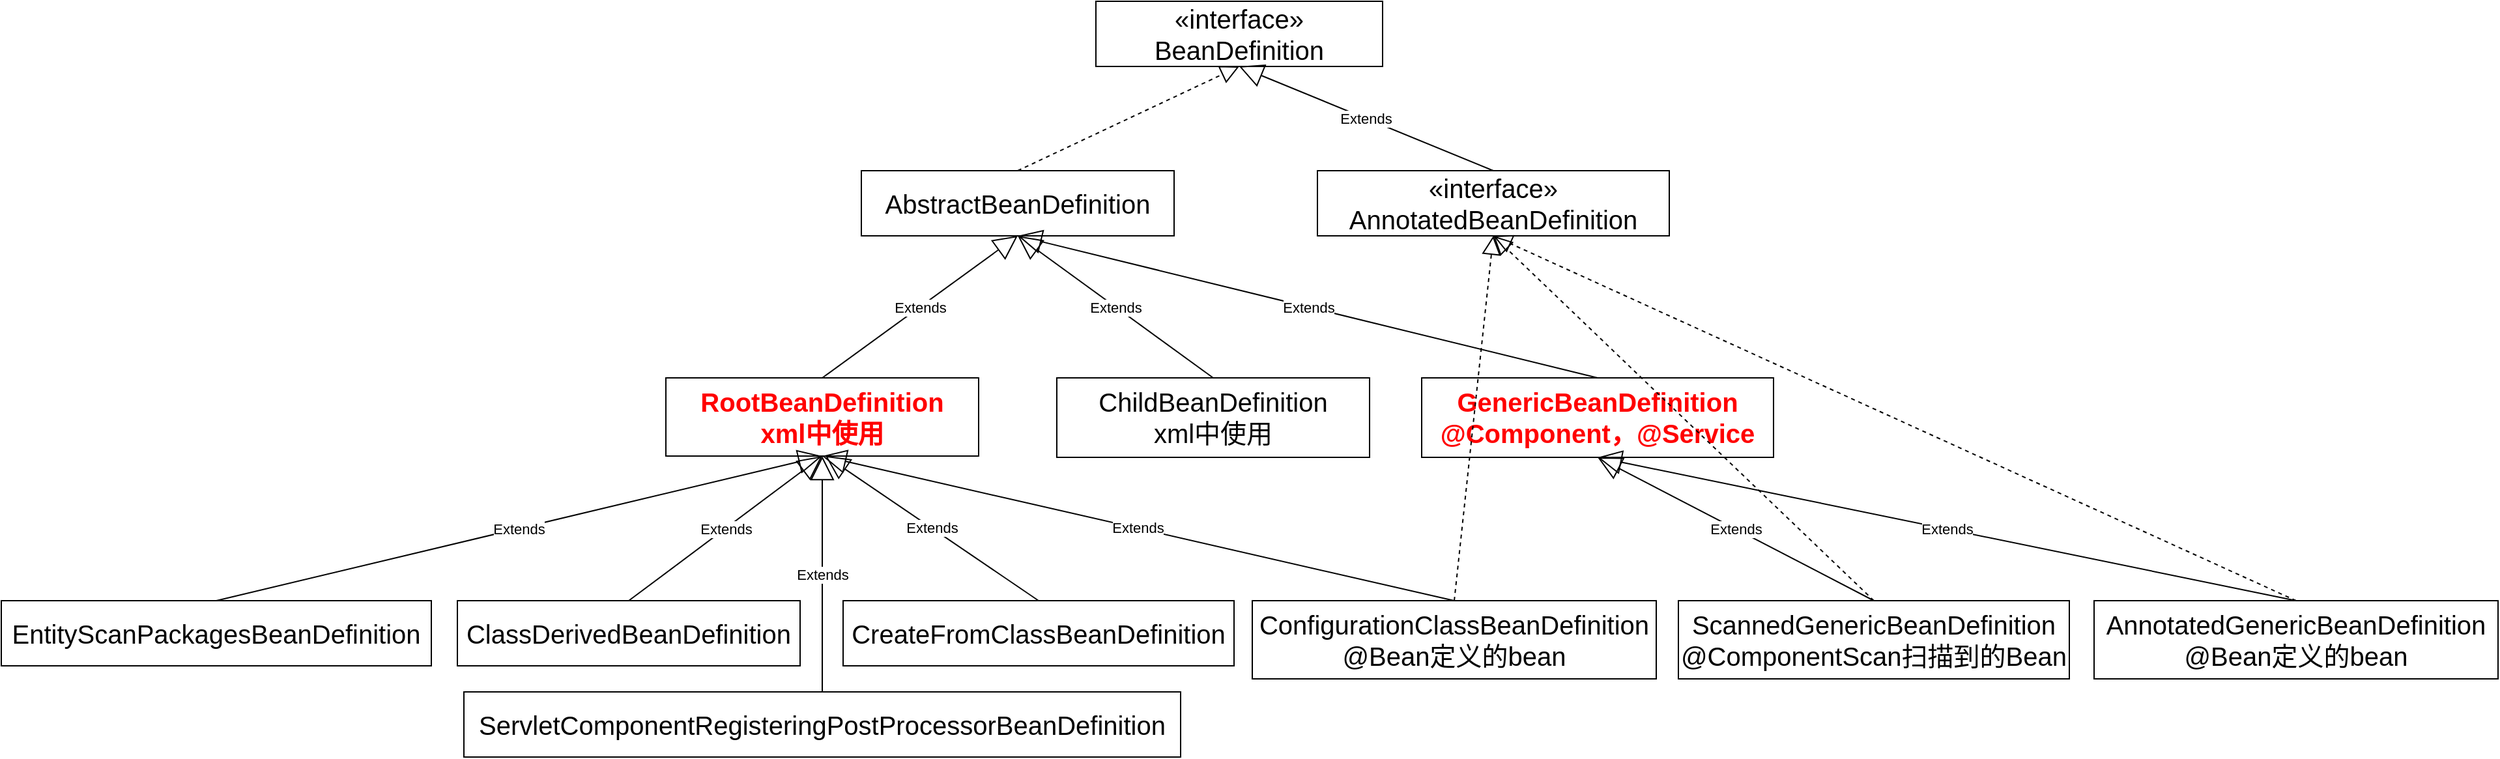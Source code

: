 <mxfile version="28.2.5">
  <diagram name="第 1 页" id="A2wYnKDMZFF023bxGnZ8">
    <mxGraphModel dx="1783" dy="985" grid="1" gridSize="10" guides="1" tooltips="1" connect="1" arrows="1" fold="1" page="1" pageScale="1" pageWidth="827" pageHeight="1169" math="0" shadow="0">
      <root>
        <mxCell id="0" />
        <mxCell id="1" parent="0" />
        <mxCell id="1i7iyDztXm2SfSE6uJK3-1" value="«interface»&lt;br&gt;&lt;span&gt;BeanDefinition&lt;/span&gt;" style="html=1;whiteSpace=wrap;fontSize=20;fontStyle=0" vertex="1" parent="1">
          <mxGeometry x="1300" y="160" width="220" height="50" as="geometry" />
        </mxCell>
        <mxCell id="1i7iyDztXm2SfSE6uJK3-2" value="AbstractBeanDefinition" style="html=1;whiteSpace=wrap;fontSize=20;" vertex="1" parent="1">
          <mxGeometry x="1120" y="290" width="240" height="50" as="geometry" />
        </mxCell>
        <mxCell id="1i7iyDztXm2SfSE6uJK3-4" value="«interface»&lt;br&gt;&lt;span&gt;AnnotatedBeanDefinition&lt;/span&gt;" style="html=1;whiteSpace=wrap;fontSize=20;fontStyle=0" vertex="1" parent="1">
          <mxGeometry x="1470" y="290" width="270" height="50" as="geometry" />
        </mxCell>
        <mxCell id="1i7iyDztXm2SfSE6uJK3-5" value="Extends" style="endArrow=block;endSize=16;endFill=0;html=1;rounded=0;exitX=0.5;exitY=0;exitDx=0;exitDy=0;entryX=0.5;entryY=1;entryDx=0;entryDy=0;" edge="1" parent="1" source="1i7iyDztXm2SfSE6uJK3-4" target="1i7iyDztXm2SfSE6uJK3-1">
          <mxGeometry width="160" relative="1" as="geometry">
            <mxPoint x="1550" y="260" as="sourcePoint" />
            <mxPoint x="1710" y="260" as="targetPoint" />
          </mxGeometry>
        </mxCell>
        <mxCell id="1i7iyDztXm2SfSE6uJK3-9" value="AnnotatedGenericBeanDefinition&lt;div&gt;@Bean定义的bean&lt;/div&gt;" style="html=1;whiteSpace=wrap;fontSize=20;verticalAlign=middle;align=center;" vertex="1" parent="1">
          <mxGeometry x="2066" y="620" width="310" height="60" as="geometry" />
        </mxCell>
        <mxCell id="1i7iyDztXm2SfSE6uJK3-10" value="" style="endArrow=block;dashed=1;endFill=0;endSize=12;html=1;rounded=0;entryX=0.5;entryY=1;entryDx=0;entryDy=0;exitX=0.5;exitY=0;exitDx=0;exitDy=0;" edge="1" parent="1" source="1i7iyDztXm2SfSE6uJK3-2" target="1i7iyDztXm2SfSE6uJK3-1">
          <mxGeometry width="160" relative="1" as="geometry">
            <mxPoint x="1140" y="600" as="sourcePoint" />
            <mxPoint x="1300" y="600" as="targetPoint" />
          </mxGeometry>
        </mxCell>
        <mxCell id="1i7iyDztXm2SfSE6uJK3-12" value="" style="endArrow=block;dashed=1;endFill=0;endSize=12;html=1;rounded=0;exitX=0.5;exitY=0;exitDx=0;exitDy=0;entryX=0.5;entryY=1;entryDx=0;entryDy=0;" edge="1" parent="1" source="1i7iyDztXm2SfSE6uJK3-9" target="1i7iyDztXm2SfSE6uJK3-4">
          <mxGeometry width="160" relative="1" as="geometry">
            <mxPoint x="1400" y="490" as="sourcePoint" />
            <mxPoint x="1560" y="490" as="targetPoint" />
          </mxGeometry>
        </mxCell>
        <mxCell id="1i7iyDztXm2SfSE6uJK3-13" value="ChildBeanDefinition&lt;div&gt;xml中使用&lt;/div&gt;" style="html=1;whiteSpace=wrap;fontSize=20;verticalAlign=top;" vertex="1" parent="1">
          <mxGeometry x="1270" y="449" width="240" height="61" as="geometry" />
        </mxCell>
        <mxCell id="1i7iyDztXm2SfSE6uJK3-14" value="Extends" style="endArrow=block;endSize=16;endFill=0;html=1;rounded=0;exitX=0.5;exitY=0;exitDx=0;exitDy=0;entryX=0.5;entryY=1;entryDx=0;entryDy=0;" edge="1" parent="1" source="1i7iyDztXm2SfSE6uJK3-13" target="1i7iyDztXm2SfSE6uJK3-2">
          <mxGeometry width="160" relative="1" as="geometry">
            <mxPoint x="820" y="360" as="sourcePoint" />
            <mxPoint x="980" y="360" as="targetPoint" />
          </mxGeometry>
        </mxCell>
        <mxCell id="1i7iyDztXm2SfSE6uJK3-15" value="RootBeanDefinition&lt;div&gt;xml中使用&lt;/div&gt;" style="html=1;whiteSpace=wrap;fontSize=20;fontStyle=1;fontColor=#FF0000;verticalAlign=top;" vertex="1" parent="1">
          <mxGeometry x="970" y="449" width="240" height="60" as="geometry" />
        </mxCell>
        <mxCell id="1i7iyDztXm2SfSE6uJK3-16" value="Extends" style="endArrow=block;endSize=16;endFill=0;html=1;rounded=0;exitX=0.5;exitY=0;exitDx=0;exitDy=0;entryX=0.5;entryY=1;entryDx=0;entryDy=0;" edge="1" parent="1" source="1i7iyDztXm2SfSE6uJK3-15" target="1i7iyDztXm2SfSE6uJK3-2">
          <mxGeometry width="160" relative="1" as="geometry">
            <mxPoint x="1000" y="600" as="sourcePoint" />
            <mxPoint x="1140" y="380" as="targetPoint" />
          </mxGeometry>
        </mxCell>
        <mxCell id="1i7iyDztXm2SfSE6uJK3-18" value="GenericBeanDefinition&lt;div&gt;@Component，@Service&lt;/div&gt;" style="html=1;whiteSpace=wrap;fontSize=20;fontStyle=1;fontColor=#FF0000;verticalAlign=top;" vertex="1" parent="1">
          <mxGeometry x="1550" y="449" width="270" height="61" as="geometry" />
        </mxCell>
        <mxCell id="1i7iyDztXm2SfSE6uJK3-19" value="Extends" style="endArrow=block;endSize=16;endFill=0;html=1;rounded=0;exitX=0.5;exitY=0;exitDx=0;exitDy=0;entryX=0.5;entryY=1;entryDx=0;entryDy=0;" edge="1" parent="1" source="1i7iyDztXm2SfSE6uJK3-18" target="1i7iyDztXm2SfSE6uJK3-2">
          <mxGeometry width="160" relative="1" as="geometry">
            <mxPoint x="980" y="630" as="sourcePoint" />
            <mxPoint x="1140" y="360" as="targetPoint" />
          </mxGeometry>
        </mxCell>
        <mxCell id="1i7iyDztXm2SfSE6uJK3-20" value="ClassDerivedBeanDefinition" style="html=1;whiteSpace=wrap;fontSize=20;" vertex="1" parent="1">
          <mxGeometry x="810" y="620" width="263" height="50" as="geometry" />
        </mxCell>
        <mxCell id="1i7iyDztXm2SfSE6uJK3-21" value="Extends" style="endArrow=block;endSize=16;endFill=0;html=1;rounded=0;exitX=0.5;exitY=0;exitDx=0;exitDy=0;entryX=0.5;entryY=1;entryDx=0;entryDy=0;" edge="1" parent="1" source="1i7iyDztXm2SfSE6uJK3-20" target="1i7iyDztXm2SfSE6uJK3-15">
          <mxGeometry width="160" relative="1" as="geometry">
            <mxPoint x="1120" y="570" as="sourcePoint" />
            <mxPoint x="1280" y="570" as="targetPoint" />
          </mxGeometry>
        </mxCell>
        <mxCell id="1i7iyDztXm2SfSE6uJK3-22" value="ConfigurationClassBeanDefinition&lt;div&gt;@Bean定义的bean&lt;/div&gt;" style="html=1;whiteSpace=wrap;fontSize=20;verticalAlign=top;" vertex="1" parent="1">
          <mxGeometry x="1420" y="620" width="310" height="60" as="geometry" />
        </mxCell>
        <mxCell id="1i7iyDztXm2SfSE6uJK3-23" value="Extends" style="endArrow=block;endSize=16;endFill=0;html=1;rounded=0;exitX=0.5;exitY=0;exitDx=0;exitDy=0;entryX=0.5;entryY=1;entryDx=0;entryDy=0;" edge="1" parent="1" source="1i7iyDztXm2SfSE6uJK3-22" target="1i7iyDztXm2SfSE6uJK3-15">
          <mxGeometry width="160" relative="1" as="geometry">
            <mxPoint x="1170" y="570" as="sourcePoint" />
            <mxPoint x="1330" y="570" as="targetPoint" />
          </mxGeometry>
        </mxCell>
        <mxCell id="1i7iyDztXm2SfSE6uJK3-24" value="" style="endArrow=block;dashed=1;endFill=0;endSize=12;html=1;rounded=0;exitX=0.5;exitY=0;exitDx=0;exitDy=0;entryX=0.5;entryY=1;entryDx=0;entryDy=0;" edge="1" parent="1" source="1i7iyDztXm2SfSE6uJK3-22" target="1i7iyDztXm2SfSE6uJK3-4">
          <mxGeometry width="160" relative="1" as="geometry">
            <mxPoint x="1310" y="659.95" as="sourcePoint" />
            <mxPoint x="1418.64" y="370.0" as="targetPoint" />
          </mxGeometry>
        </mxCell>
        <mxCell id="1i7iyDztXm2SfSE6uJK3-25" value="CreateFromClassBeanDefinition" style="html=1;whiteSpace=wrap;fontSize=20;" vertex="1" parent="1">
          <mxGeometry x="1106" y="620" width="300" height="50" as="geometry" />
        </mxCell>
        <mxCell id="1i7iyDztXm2SfSE6uJK3-27" value="Extends" style="endArrow=block;endSize=16;endFill=0;html=1;rounded=0;exitX=0.5;exitY=0;exitDx=0;exitDy=0;entryX=0.51;entryY=0.996;entryDx=0;entryDy=0;entryPerimeter=0;" edge="1" parent="1" source="1i7iyDztXm2SfSE6uJK3-25" target="1i7iyDztXm2SfSE6uJK3-15">
          <mxGeometry width="160" relative="1" as="geometry">
            <mxPoint x="1390" y="740" as="sourcePoint" />
            <mxPoint x="1550" y="740" as="targetPoint" />
          </mxGeometry>
        </mxCell>
        <mxCell id="1i7iyDztXm2SfSE6uJK3-28" value="EntityScanPackagesBeanDefinition" style="html=1;whiteSpace=wrap;fontSize=20;" vertex="1" parent="1">
          <mxGeometry x="460" y="620" width="330" height="50" as="geometry" />
        </mxCell>
        <mxCell id="1i7iyDztXm2SfSE6uJK3-29" value="Extends" style="endArrow=block;endSize=16;endFill=0;html=1;rounded=0;exitX=0.5;exitY=0;exitDx=0;exitDy=0;entryX=0.5;entryY=1;entryDx=0;entryDy=0;" edge="1" parent="1" source="1i7iyDztXm2SfSE6uJK3-28" target="1i7iyDztXm2SfSE6uJK3-15">
          <mxGeometry width="160" relative="1" as="geometry">
            <mxPoint x="700" y="560" as="sourcePoint" />
            <mxPoint x="1200" y="500" as="targetPoint" />
          </mxGeometry>
        </mxCell>
        <mxCell id="1i7iyDztXm2SfSE6uJK3-30" value="ScannedGenericBeanDefinition&lt;div&gt;@ComponentScan扫描到的Bean&lt;/div&gt;" style="html=1;whiteSpace=wrap;fontSize=20;verticalAlign=top;" vertex="1" parent="1">
          <mxGeometry x="1747" y="620" width="300" height="60" as="geometry" />
        </mxCell>
        <mxCell id="1i7iyDztXm2SfSE6uJK3-31" value="Extends" style="endArrow=block;endSize=16;endFill=0;html=1;rounded=0;exitX=0.5;exitY=0;exitDx=0;exitDy=0;entryX=0.5;entryY=1;entryDx=0;entryDy=0;fontColor=#000000;" edge="1" parent="1" source="1i7iyDztXm2SfSE6uJK3-30" target="1i7iyDztXm2SfSE6uJK3-18">
          <mxGeometry width="160" relative="1" as="geometry">
            <mxPoint x="1720" y="600" as="sourcePoint" />
            <mxPoint x="1880" y="600" as="targetPoint" />
          </mxGeometry>
        </mxCell>
        <mxCell id="1i7iyDztXm2SfSE6uJK3-32" value="" style="endArrow=block;dashed=1;endFill=0;endSize=12;html=1;rounded=0;exitX=0.5;exitY=0;exitDx=0;exitDy=0;entryX=0.5;entryY=1;entryDx=0;entryDy=0;" edge="1" parent="1" source="1i7iyDztXm2SfSE6uJK3-30" target="1i7iyDztXm2SfSE6uJK3-4">
          <mxGeometry width="160" relative="1" as="geometry">
            <mxPoint x="1830" y="830" as="sourcePoint" />
            <mxPoint x="1990" y="830" as="targetPoint" />
          </mxGeometry>
        </mxCell>
        <mxCell id="1i7iyDztXm2SfSE6uJK3-33" value="ServletComponentRegisteringPostProcessorBeanDefinition" style="html=1;whiteSpace=wrap;fontSize=20;" vertex="1" parent="1">
          <mxGeometry x="815" y="690" width="550" height="50" as="geometry" />
        </mxCell>
        <mxCell id="1i7iyDztXm2SfSE6uJK3-34" value="Extends" style="endArrow=block;endSize=16;endFill=0;html=1;rounded=0;exitX=0.5;exitY=0;exitDx=0;exitDy=0;entryX=0.5;entryY=1;entryDx=0;entryDy=0;" edge="1" parent="1" source="1i7iyDztXm2SfSE6uJK3-33" target="1i7iyDztXm2SfSE6uJK3-15">
          <mxGeometry width="160" relative="1" as="geometry">
            <mxPoint x="1180" y="830" as="sourcePoint" />
            <mxPoint x="1340" y="830" as="targetPoint" />
          </mxGeometry>
        </mxCell>
        <mxCell id="1i7iyDztXm2SfSE6uJK3-35" value="Extends" style="endArrow=block;endSize=16;endFill=0;html=1;rounded=0;exitX=0.5;exitY=0;exitDx=0;exitDy=0;entryX=0.5;entryY=1;entryDx=0;entryDy=0;" edge="1" parent="1" source="1i7iyDztXm2SfSE6uJK3-9" target="1i7iyDztXm2SfSE6uJK3-18">
          <mxGeometry width="160" relative="1" as="geometry">
            <mxPoint x="1970" y="450" as="sourcePoint" />
            <mxPoint x="2130" y="450" as="targetPoint" />
          </mxGeometry>
        </mxCell>
      </root>
    </mxGraphModel>
  </diagram>
</mxfile>
